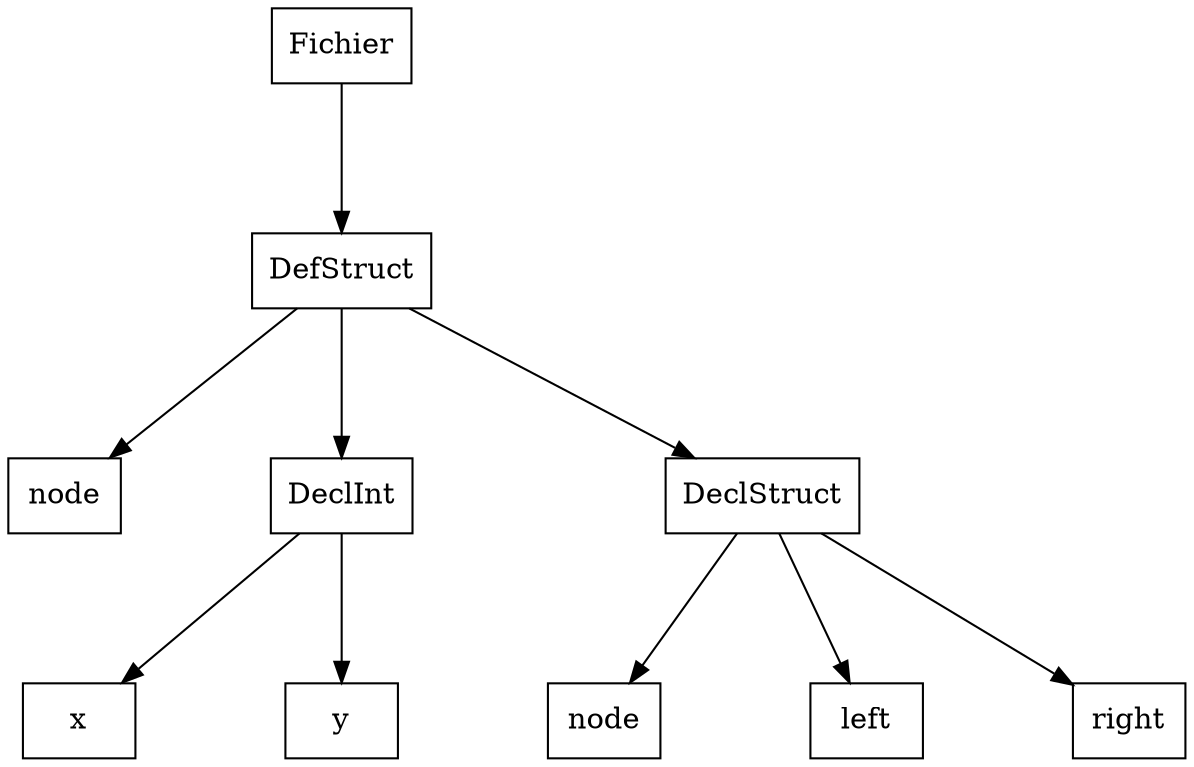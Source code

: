 digraph "ast"{

	nodesep=1;
	ranksep=1;

	N0 [label="Fichier", shape="box"];
	N1 [label="DefStruct", shape="box"];
	N2 [label="node", shape="box"];
	N3 [label="DeclInt", shape="box"];
	N4 [label="x", shape="box"];
	N5 [label="y", shape="box"];
	N6 [label="DeclStruct", shape="box"];
	N7 [label="node", shape="box"];
	N8 [label="left", shape="box"];
	N9 [label="right", shape="box"];

	N1 -> N2; 
	N3 -> N4; 
	N3 -> N5; 
	N1 -> N3; 
	N6 -> N7; 
	N6 -> N8; 
	N6 -> N9; 
	N1 -> N6; 
	N0 -> N1; 
}
